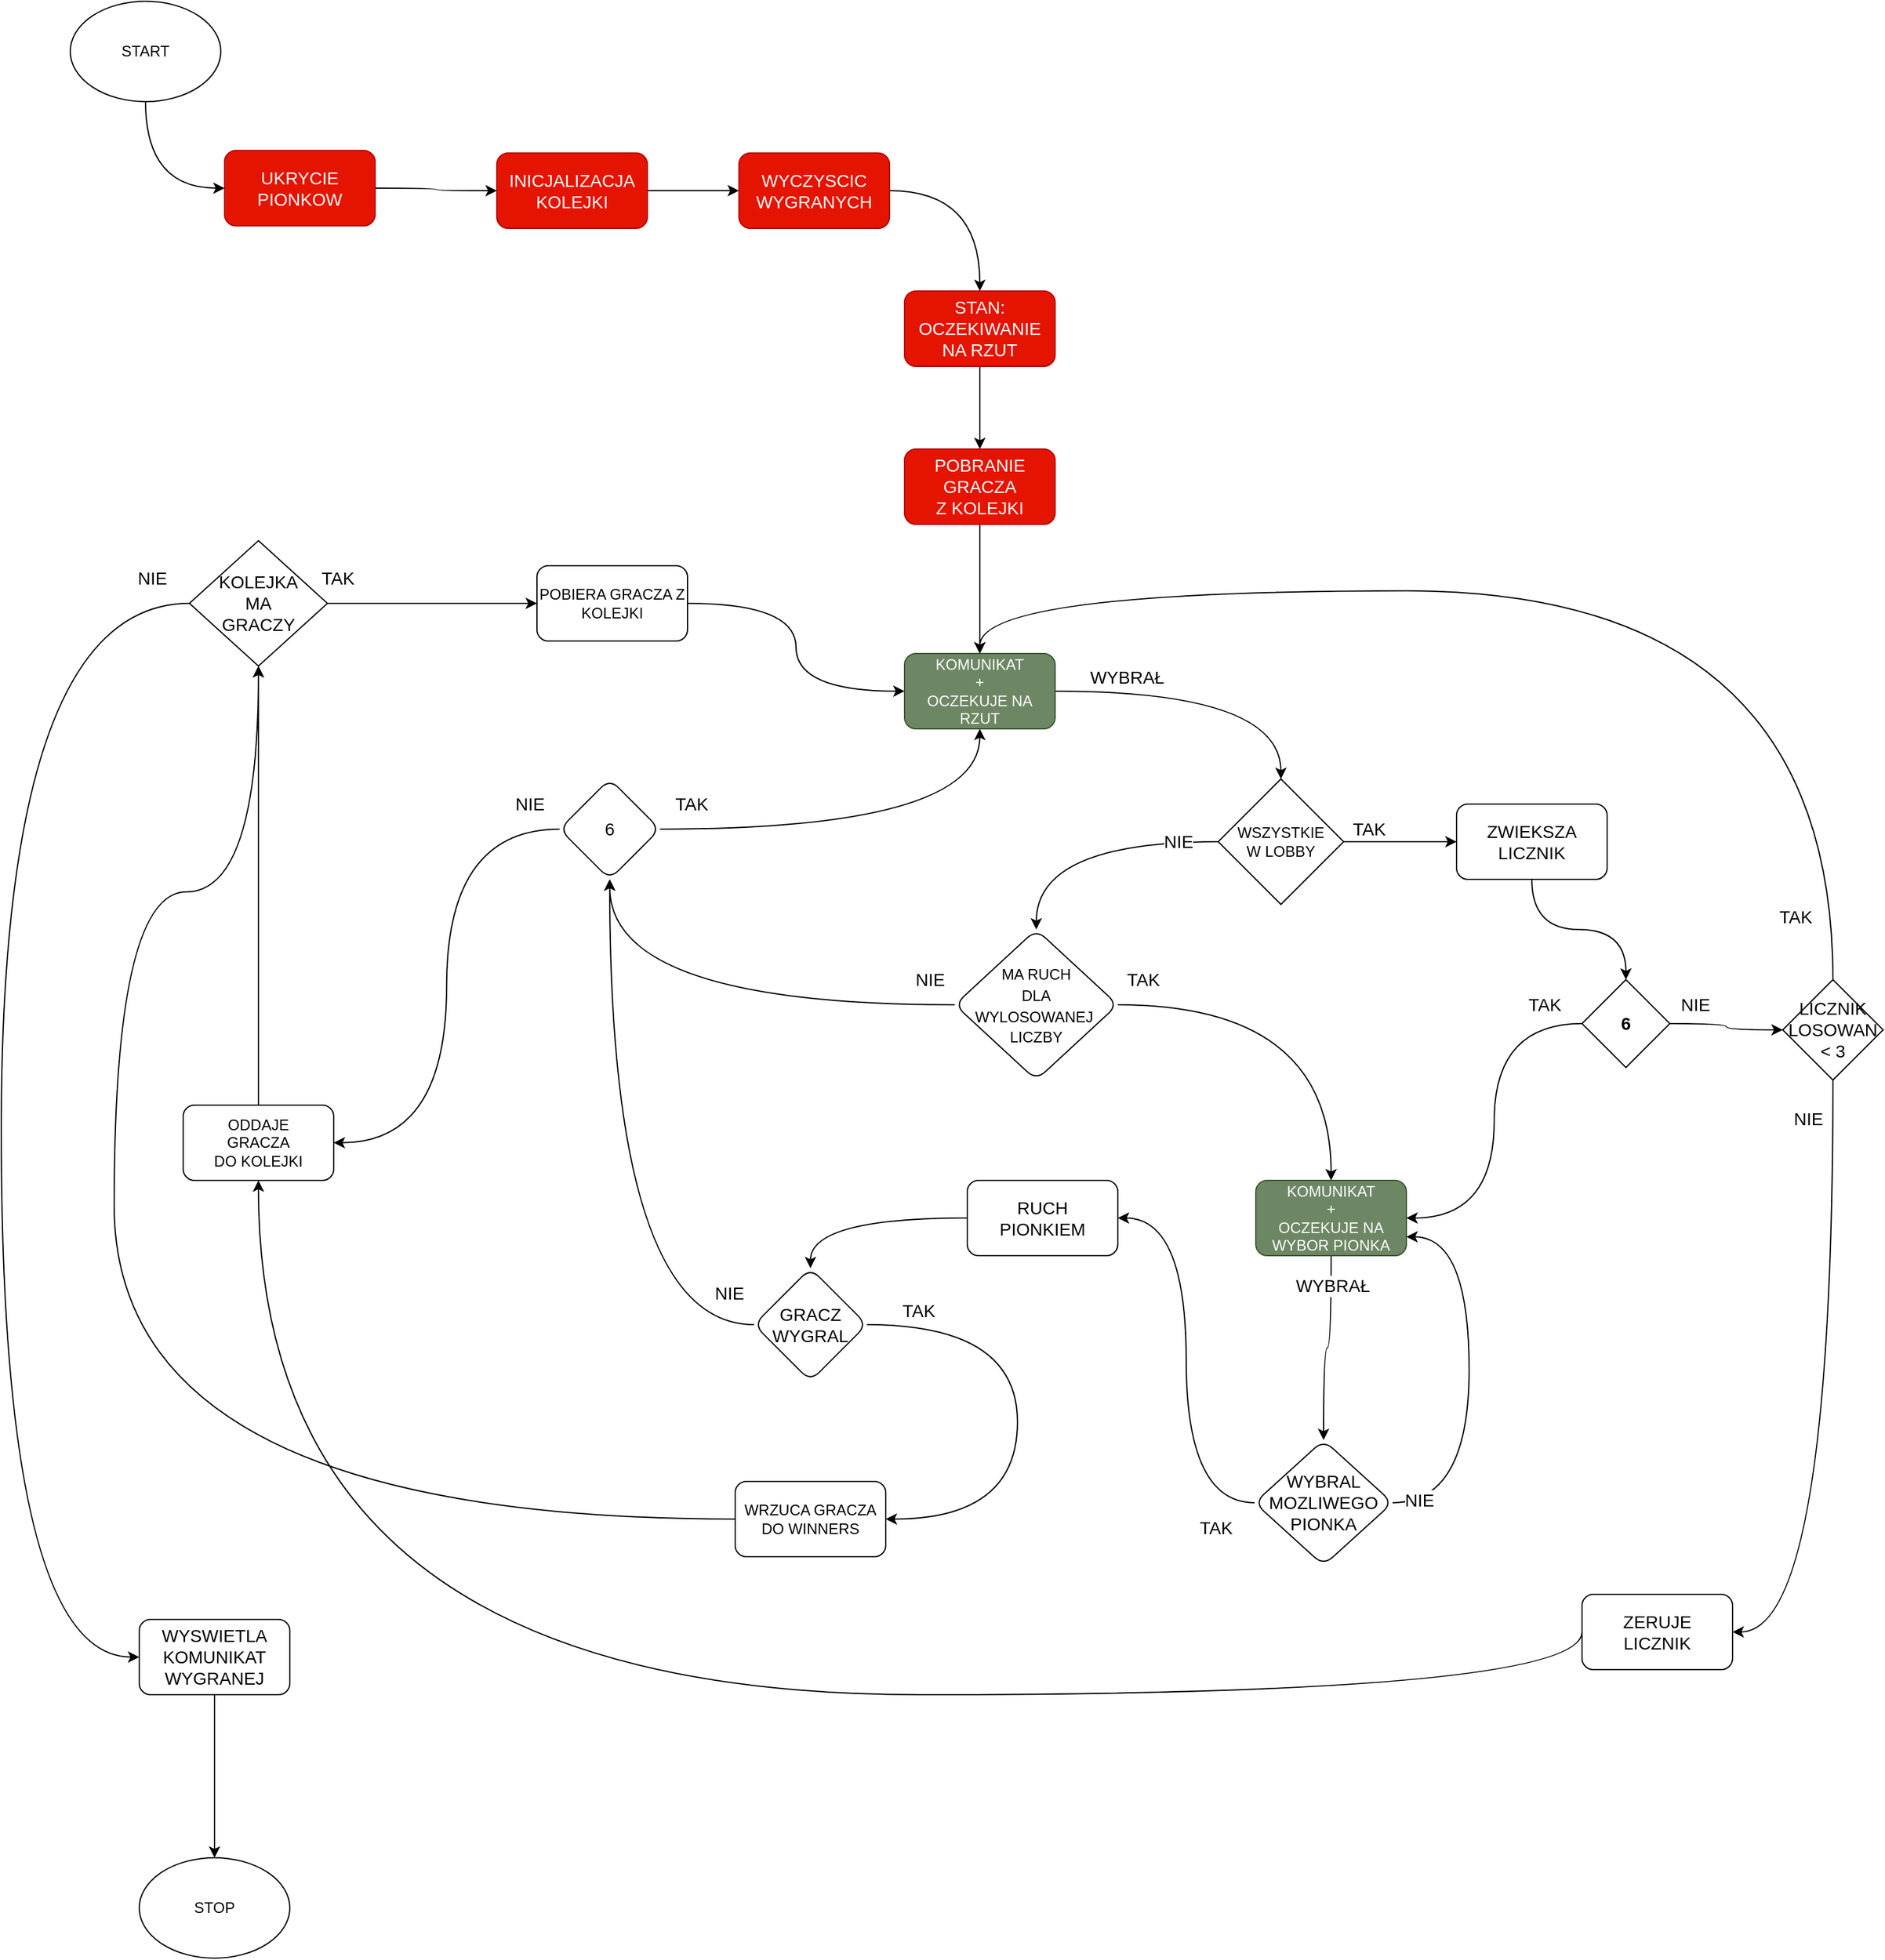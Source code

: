 <mxfile version="18.0.0" type="device"><diagram id="OaZuuu0PDLAizZHK3Mn6" name="Page-1"><mxGraphModel dx="2426" dy="2152" grid="0" gridSize="10" guides="1" tooltips="1" connect="1" arrows="1" fold="1" page="1" pageScale="1" pageWidth="1169" pageHeight="827" math="0" shadow="0"><root><mxCell id="0"/><mxCell id="1" parent="0"/><mxCell id="O50o0LI0VoFWeIi6i8BO-5" style="edgeStyle=orthogonalEdgeStyle;rounded=0;orthogonalLoop=1;jettySize=auto;html=1;exitX=0.5;exitY=1;exitDx=0;exitDy=0;curved=1;entryX=0;entryY=0.5;entryDx=0;entryDy=0;" edge="1" parent="1" source="O50o0LI0VoFWeIi6i8BO-1" target="O50o0LI0VoFWeIi6i8BO-89"><mxGeometry relative="1" as="geometry"/></mxCell><mxCell id="O50o0LI0VoFWeIi6i8BO-1" value="START" style="ellipse;whiteSpace=wrap;html=1;" vertex="1" parent="1"><mxGeometry x="115" y="-190" width="120" height="80" as="geometry"/></mxCell><mxCell id="O50o0LI0VoFWeIi6i8BO-2" value="STOP" style="ellipse;whiteSpace=wrap;html=1;" vertex="1" parent="1"><mxGeometry x="170" y="1290" width="120" height="80" as="geometry"/></mxCell><mxCell id="O50o0LI0VoFWeIi6i8BO-11" style="edgeStyle=orthogonalEdgeStyle;curved=1;rounded=0;orthogonalLoop=1;jettySize=auto;html=1;exitX=1;exitY=0.5;exitDx=0;exitDy=0;entryX=0;entryY=0.5;entryDx=0;entryDy=0;" edge="1" parent="1" source="O50o0LI0VoFWeIi6i8BO-3" target="O50o0LI0VoFWeIi6i8BO-6"><mxGeometry relative="1" as="geometry"/></mxCell><mxCell id="O50o0LI0VoFWeIi6i8BO-3" value="POBIERA GRACZA Z KOLEJKI" style="rounded=1;whiteSpace=wrap;html=1;" vertex="1" parent="1"><mxGeometry x="487" y="260" width="120" height="60" as="geometry"/></mxCell><mxCell id="O50o0LI0VoFWeIi6i8BO-70" style="edgeStyle=orthogonalEdgeStyle;curved=1;rounded=0;orthogonalLoop=1;jettySize=auto;html=1;exitX=0;exitY=0.5;exitDx=0;exitDy=0;entryX=1;entryY=0.5;entryDx=0;entryDy=0;fontSize=14;" edge="1" parent="1" source="O50o0LI0VoFWeIi6i8BO-72" target="O50o0LI0VoFWeIi6i8BO-69"><mxGeometry relative="1" as="geometry"/></mxCell><mxCell id="O50o0LI0VoFWeIi6i8BO-82" value="TAK" style="edgeLabel;html=1;align=center;verticalAlign=middle;resizable=0;points=[];fontSize=14;" vertex="1" connectable="0" parent="O50o0LI0VoFWeIi6i8BO-70"><mxGeometry x="-0.851" y="-5" relative="1" as="geometry"><mxPoint x="-6" y="25" as="offset"/></mxGeometry></mxCell><mxCell id="O50o0LI0VoFWeIi6i8BO-73" style="edgeStyle=orthogonalEdgeStyle;curved=1;rounded=0;orthogonalLoop=1;jettySize=auto;html=1;exitX=0.5;exitY=1;exitDx=0;exitDy=0;fontSize=14;" edge="1" parent="1" source="O50o0LI0VoFWeIi6i8BO-4" target="O50o0LI0VoFWeIi6i8BO-72"><mxGeometry relative="1" as="geometry"/></mxCell><mxCell id="O50o0LI0VoFWeIi6i8BO-85" value="WYBRAŁ" style="edgeLabel;html=1;align=center;verticalAlign=middle;resizable=0;points=[];fontSize=14;" vertex="1" connectable="0" parent="O50o0LI0VoFWeIi6i8BO-73"><mxGeometry x="-0.689" y="1" relative="1" as="geometry"><mxPoint as="offset"/></mxGeometry></mxCell><mxCell id="O50o0LI0VoFWeIi6i8BO-4" value="KOMUNIKAT&lt;br&gt;+&lt;br&gt;OCZEKUJE NA WYBOR PIONKA" style="rounded=1;whiteSpace=wrap;html=1;fillColor=#6d8764;fontColor=#ffffff;strokeColor=#3A5431;" vertex="1" parent="1"><mxGeometry x="1060" y="750" width="120" height="60" as="geometry"/></mxCell><mxCell id="O50o0LI0VoFWeIi6i8BO-47" style="edgeStyle=orthogonalEdgeStyle;curved=1;rounded=0;orthogonalLoop=1;jettySize=auto;html=1;exitX=0.5;exitY=0;exitDx=0;exitDy=0;entryX=0.5;entryY=1;entryDx=0;entryDy=0;fontSize=14;" edge="1" parent="1" source="O50o0LI0VoFWeIi6i8BO-12" target="O50o0LI0VoFWeIi6i8BO-36"><mxGeometry relative="1" as="geometry"/></mxCell><mxCell id="O50o0LI0VoFWeIi6i8BO-12" value="ODDAJE&lt;br&gt;GRACZA&lt;br&gt;DO KOLEJKI" style="rounded=1;whiteSpace=wrap;html=1;" vertex="1" parent="1"><mxGeometry x="205" y="690" width="120" height="60" as="geometry"/></mxCell><mxCell id="O50o0LI0VoFWeIi6i8BO-79" style="edgeStyle=orthogonalEdgeStyle;curved=1;rounded=0;orthogonalLoop=1;jettySize=auto;html=1;exitX=0;exitY=0.5;exitDx=0;exitDy=0;entryX=0.5;entryY=1;entryDx=0;entryDy=0;fontSize=14;" edge="1" parent="1" source="O50o0LI0VoFWeIi6i8BO-13" target="O50o0LI0VoFWeIi6i8BO-36"><mxGeometry relative="1" as="geometry"><Array as="points"><mxPoint x="150" y="1020"/><mxPoint x="150" y="520"/><mxPoint x="265" y="520"/></Array></mxGeometry></mxCell><mxCell id="O50o0LI0VoFWeIi6i8BO-13" value="WRZUCA GRACZA DO WINNERS" style="rounded=1;whiteSpace=wrap;html=1;" vertex="1" parent="1"><mxGeometry x="645" y="990" width="120" height="60" as="geometry"/></mxCell><mxCell id="O50o0LI0VoFWeIi6i8BO-19" style="edgeStyle=orthogonalEdgeStyle;curved=1;rounded=0;orthogonalLoop=1;jettySize=auto;html=1;exitX=1;exitY=0.5;exitDx=0;exitDy=0;" edge="1" parent="1" source="O50o0LI0VoFWeIi6i8BO-6" target="O50o0LI0VoFWeIi6i8BO-20"><mxGeometry relative="1" as="geometry"/></mxCell><mxCell id="O50o0LI0VoFWeIi6i8BO-84" value="WYBRAŁ" style="edgeLabel;html=1;align=center;verticalAlign=middle;resizable=0;points=[];fontSize=14;" vertex="1" connectable="0" parent="O50o0LI0VoFWeIi6i8BO-19"><mxGeometry x="-0.709" relative="1" as="geometry"><mxPoint x="20" y="-11" as="offset"/></mxGeometry></mxCell><mxCell id="O50o0LI0VoFWeIi6i8BO-6" value="KOMUNIKAT&lt;br&gt;+&lt;br&gt;OCZEKUJE NA RZUT" style="rounded=1;whiteSpace=wrap;html=1;fillColor=#6d8764;fontColor=#ffffff;strokeColor=#3A5431;" vertex="1" parent="1"><mxGeometry x="780" y="330" width="120" height="60" as="geometry"/></mxCell><mxCell id="O50o0LI0VoFWeIi6i8BO-44" style="edgeStyle=orthogonalEdgeStyle;curved=1;rounded=0;orthogonalLoop=1;jettySize=auto;html=1;exitX=1;exitY=0.5;exitDx=0;exitDy=0;entryX=0;entryY=0.5;entryDx=0;entryDy=0;fontSize=14;" edge="1" parent="1" source="O50o0LI0VoFWeIi6i8BO-20" target="O50o0LI0VoFWeIi6i8BO-27"><mxGeometry relative="1" as="geometry"/></mxCell><mxCell id="O50o0LI0VoFWeIi6i8BO-45" value="TAK" style="edgeLabel;html=1;align=center;verticalAlign=middle;resizable=0;points=[];fontSize=14;" vertex="1" connectable="0" parent="O50o0LI0VoFWeIi6i8BO-44"><mxGeometry x="-0.44" y="-11" relative="1" as="geometry"><mxPoint x="-5" y="-21" as="offset"/></mxGeometry></mxCell><mxCell id="O50o0LI0VoFWeIi6i8BO-51" style="edgeStyle=orthogonalEdgeStyle;curved=1;rounded=0;orthogonalLoop=1;jettySize=auto;html=1;exitX=0;exitY=0.5;exitDx=0;exitDy=0;fontSize=14;entryX=0.5;entryY=0;entryDx=0;entryDy=0;" edge="1" parent="1" source="O50o0LI0VoFWeIi6i8BO-20" target="O50o0LI0VoFWeIi6i8BO-63"><mxGeometry relative="1" as="geometry"><mxPoint x="900" y="610" as="targetPoint"/></mxGeometry></mxCell><mxCell id="O50o0LI0VoFWeIi6i8BO-56" value="NIE" style="edgeLabel;html=1;align=center;verticalAlign=middle;resizable=0;points=[];fontSize=14;" vertex="1" connectable="0" parent="O50o0LI0VoFWeIi6i8BO-51"><mxGeometry x="-0.704" relative="1" as="geometry"><mxPoint as="offset"/></mxGeometry></mxCell><mxCell id="O50o0LI0VoFWeIi6i8BO-20" value="WSZYSTKIE&lt;br&gt;W LOBBY" style="rhombus;whiteSpace=wrap;html=1;" vertex="1" parent="1"><mxGeometry x="1030" y="430" width="100" height="100" as="geometry"/></mxCell><mxCell id="O50o0LI0VoFWeIi6i8BO-30" style="edgeStyle=orthogonalEdgeStyle;curved=1;rounded=0;orthogonalLoop=1;jettySize=auto;html=1;exitX=1;exitY=0.5;exitDx=0;exitDy=0;entryX=0;entryY=0.5;entryDx=0;entryDy=0;fontSize=14;" edge="1" parent="1" source="O50o0LI0VoFWeIi6i8BO-21" target="O50o0LI0VoFWeIi6i8BO-26"><mxGeometry relative="1" as="geometry"/></mxCell><mxCell id="O50o0LI0VoFWeIi6i8BO-31" value="NIE" style="edgeLabel;html=1;align=center;verticalAlign=middle;resizable=0;points=[];fontSize=14;" vertex="1" connectable="0" parent="O50o0LI0VoFWeIi6i8BO-30"><mxGeometry x="-0.26" y="-2" relative="1" as="geometry"><mxPoint x="-15" y="-17" as="offset"/></mxGeometry></mxCell><mxCell id="O50o0LI0VoFWeIi6i8BO-52" style="edgeStyle=orthogonalEdgeStyle;curved=1;rounded=0;orthogonalLoop=1;jettySize=auto;html=1;exitX=0;exitY=0.5;exitDx=0;exitDy=0;entryX=1;entryY=0.5;entryDx=0;entryDy=0;fontSize=14;" edge="1" parent="1" source="O50o0LI0VoFWeIi6i8BO-21" target="O50o0LI0VoFWeIi6i8BO-4"><mxGeometry relative="1" as="geometry"><Array as="points"><mxPoint x="1250" y="625"/><mxPoint x="1250" y="780"/></Array></mxGeometry></mxCell><mxCell id="O50o0LI0VoFWeIi6i8BO-53" value="TAK" style="edgeLabel;html=1;align=center;verticalAlign=middle;resizable=0;points=[];fontSize=14;" vertex="1" connectable="0" parent="O50o0LI0VoFWeIi6i8BO-52"><mxGeometry x="-0.893" y="2" relative="1" as="geometry"><mxPoint x="-14" y="-17" as="offset"/></mxGeometry></mxCell><mxCell id="O50o0LI0VoFWeIi6i8BO-21" value="&lt;b&gt;&lt;font style=&quot;font-size: 14px;&quot;&gt;6&lt;/font&gt;&lt;/b&gt;" style="rhombus;whiteSpace=wrap;html=1;" vertex="1" parent="1"><mxGeometry x="1320" y="590" width="70" height="70" as="geometry"/></mxCell><mxCell id="O50o0LI0VoFWeIi6i8BO-32" style="edgeStyle=orthogonalEdgeStyle;curved=1;rounded=0;orthogonalLoop=1;jettySize=auto;html=1;exitX=0.5;exitY=0;exitDx=0;exitDy=0;fontSize=14;" edge="1" parent="1" source="O50o0LI0VoFWeIi6i8BO-26" target="O50o0LI0VoFWeIi6i8BO-6"><mxGeometry relative="1" as="geometry"><Array as="points"><mxPoint x="1520" y="280"/><mxPoint x="840" y="280"/></Array></mxGeometry></mxCell><mxCell id="O50o0LI0VoFWeIi6i8BO-33" value="TAK" style="edgeLabel;html=1;align=center;verticalAlign=middle;resizable=0;points=[];fontSize=14;" vertex="1" connectable="0" parent="O50o0LI0VoFWeIi6i8BO-32"><mxGeometry x="-0.944" y="-1" relative="1" as="geometry"><mxPoint x="-31" y="-21" as="offset"/></mxGeometry></mxCell><mxCell id="O50o0LI0VoFWeIi6i8BO-58" style="edgeStyle=orthogonalEdgeStyle;curved=1;rounded=0;orthogonalLoop=1;jettySize=auto;html=1;exitX=0.5;exitY=1;exitDx=0;exitDy=0;entryX=1;entryY=0.5;entryDx=0;entryDy=0;fontSize=14;" edge="1" parent="1" source="O50o0LI0VoFWeIi6i8BO-26" target="O50o0LI0VoFWeIi6i8BO-46"><mxGeometry relative="1" as="geometry"/></mxCell><mxCell id="O50o0LI0VoFWeIi6i8BO-59" value="NIE" style="edgeLabel;html=1;align=center;verticalAlign=middle;resizable=0;points=[];fontSize=14;" vertex="1" connectable="0" parent="O50o0LI0VoFWeIi6i8BO-58"><mxGeometry x="-0.822" y="-4" relative="1" as="geometry"><mxPoint x="-16" y="-16" as="offset"/></mxGeometry></mxCell><mxCell id="O50o0LI0VoFWeIi6i8BO-26" value="LICZNIK&lt;br&gt;LOSOWAN&lt;br&gt;&amp;lt; 3" style="rhombus;whiteSpace=wrap;html=1;fontSize=14;" vertex="1" parent="1"><mxGeometry x="1480" y="590" width="80" height="80" as="geometry"/></mxCell><mxCell id="O50o0LI0VoFWeIi6i8BO-57" style="edgeStyle=orthogonalEdgeStyle;curved=1;rounded=0;orthogonalLoop=1;jettySize=auto;html=1;exitX=0.5;exitY=1;exitDx=0;exitDy=0;fontSize=14;" edge="1" parent="1" source="O50o0LI0VoFWeIi6i8BO-27" target="O50o0LI0VoFWeIi6i8BO-21"><mxGeometry relative="1" as="geometry"/></mxCell><mxCell id="O50o0LI0VoFWeIi6i8BO-27" value="ZWIEKSZA LICZNIK" style="rounded=1;whiteSpace=wrap;html=1;fontSize=14;" vertex="1" parent="1"><mxGeometry x="1220" y="450" width="120" height="60" as="geometry"/></mxCell><mxCell id="O50o0LI0VoFWeIi6i8BO-37" style="edgeStyle=orthogonalEdgeStyle;curved=1;rounded=0;orthogonalLoop=1;jettySize=auto;html=1;exitX=1;exitY=0.5;exitDx=0;exitDy=0;entryX=0;entryY=0.5;entryDx=0;entryDy=0;fontSize=14;" edge="1" parent="1" source="O50o0LI0VoFWeIi6i8BO-36" target="O50o0LI0VoFWeIi6i8BO-3"><mxGeometry relative="1" as="geometry"/></mxCell><mxCell id="O50o0LI0VoFWeIi6i8BO-38" value="TAK" style="edgeLabel;html=1;align=center;verticalAlign=middle;resizable=0;points=[];fontSize=14;" vertex="1" connectable="0" parent="O50o0LI0VoFWeIi6i8BO-37"><mxGeometry x="-0.79" y="1" relative="1" as="geometry"><mxPoint x="-10" y="-19" as="offset"/></mxGeometry></mxCell><mxCell id="O50o0LI0VoFWeIi6i8BO-48" style="edgeStyle=orthogonalEdgeStyle;curved=1;rounded=0;orthogonalLoop=1;jettySize=auto;html=1;exitX=0;exitY=0.5;exitDx=0;exitDy=0;entryX=0;entryY=0.5;entryDx=0;entryDy=0;fontSize=14;" edge="1" parent="1" source="O50o0LI0VoFWeIi6i8BO-36" target="O50o0LI0VoFWeIi6i8BO-39"><mxGeometry relative="1" as="geometry"><Array as="points"><mxPoint x="60" y="290"/><mxPoint x="60" y="1130"/></Array></mxGeometry></mxCell><mxCell id="O50o0LI0VoFWeIi6i8BO-49" value="NIE" style="edgeLabel;html=1;align=center;verticalAlign=middle;resizable=0;points=[];fontSize=14;" vertex="1" connectable="0" parent="O50o0LI0VoFWeIi6i8BO-48"><mxGeometry x="-0.869" y="30" relative="1" as="geometry"><mxPoint x="42" y="-50" as="offset"/></mxGeometry></mxCell><mxCell id="O50o0LI0VoFWeIi6i8BO-36" value="KOLEJKA&lt;br&gt;MA&lt;br&gt;GRACZY" style="rhombus;whiteSpace=wrap;html=1;fontSize=14;" vertex="1" parent="1"><mxGeometry x="210" y="240" width="110" height="100" as="geometry"/></mxCell><mxCell id="O50o0LI0VoFWeIi6i8BO-42" style="edgeStyle=orthogonalEdgeStyle;curved=1;rounded=0;orthogonalLoop=1;jettySize=auto;html=1;exitX=0.5;exitY=1;exitDx=0;exitDy=0;fontSize=14;" edge="1" parent="1" source="O50o0LI0VoFWeIi6i8BO-39" target="O50o0LI0VoFWeIi6i8BO-2"><mxGeometry relative="1" as="geometry"/></mxCell><mxCell id="O50o0LI0VoFWeIi6i8BO-39" value="WYSWIETLA&lt;br&gt;KOMUNIKAT WYGRANEJ" style="rounded=1;whiteSpace=wrap;html=1;fontSize=14;" vertex="1" parent="1"><mxGeometry x="170" y="1100" width="120" height="60" as="geometry"/></mxCell><mxCell id="O50o0LI0VoFWeIi6i8BO-60" style="edgeStyle=orthogonalEdgeStyle;curved=1;rounded=0;orthogonalLoop=1;jettySize=auto;html=1;exitX=0;exitY=0.5;exitDx=0;exitDy=0;entryX=0.5;entryY=1;entryDx=0;entryDy=0;fontSize=14;" edge="1" parent="1" source="O50o0LI0VoFWeIi6i8BO-46" target="O50o0LI0VoFWeIi6i8BO-12"><mxGeometry relative="1" as="geometry"><Array as="points"><mxPoint x="1320" y="1160"/><mxPoint x="265" y="1160"/></Array></mxGeometry></mxCell><mxCell id="O50o0LI0VoFWeIi6i8BO-46" value="ZERUJE&lt;br&gt;LICZNIK" style="rounded=1;whiteSpace=wrap;html=1;fontSize=14;" vertex="1" parent="1"><mxGeometry x="1320" y="1080" width="120" height="60" as="geometry"/></mxCell><mxCell id="O50o0LI0VoFWeIi6i8BO-62" style="edgeStyle=orthogonalEdgeStyle;curved=1;rounded=0;orthogonalLoop=1;jettySize=auto;html=1;exitX=1;exitY=0.5;exitDx=0;exitDy=0;entryX=0.5;entryY=0;entryDx=0;entryDy=0;fontSize=14;" edge="1" parent="1" source="O50o0LI0VoFWeIi6i8BO-63" target="O50o0LI0VoFWeIi6i8BO-4"><mxGeometry relative="1" as="geometry"><mxPoint x="900" y="610" as="sourcePoint"/></mxGeometry></mxCell><mxCell id="O50o0LI0VoFWeIi6i8BO-64" value="TAK" style="edgeLabel;html=1;align=center;verticalAlign=middle;resizable=0;points=[];fontSize=14;" vertex="1" connectable="0" parent="O50o0LI0VoFWeIi6i8BO-62"><mxGeometry x="-0.506" y="-11" relative="1" as="geometry"><mxPoint x="-57" y="-31" as="offset"/></mxGeometry></mxCell><mxCell id="O50o0LI0VoFWeIi6i8BO-55" style="edgeStyle=orthogonalEdgeStyle;curved=1;rounded=0;orthogonalLoop=1;jettySize=auto;html=1;exitX=1;exitY=0.5;exitDx=0;exitDy=0;entryX=0.5;entryY=1;entryDx=0;entryDy=0;fontSize=14;" edge="1" parent="1" source="O50o0LI0VoFWeIi6i8BO-54" target="O50o0LI0VoFWeIi6i8BO-6"><mxGeometry relative="1" as="geometry"/></mxCell><mxCell id="O50o0LI0VoFWeIi6i8BO-61" value="TAK" style="edgeLabel;html=1;align=center;verticalAlign=middle;resizable=0;points=[];fontSize=14;" vertex="1" connectable="0" parent="O50o0LI0VoFWeIi6i8BO-55"><mxGeometry x="-0.764" y="4" relative="1" as="geometry"><mxPoint x="-15" y="-16" as="offset"/></mxGeometry></mxCell><mxCell id="O50o0LI0VoFWeIi6i8BO-67" style="edgeStyle=orthogonalEdgeStyle;curved=1;rounded=0;orthogonalLoop=1;jettySize=auto;html=1;exitX=0;exitY=0.5;exitDx=0;exitDy=0;entryX=1;entryY=0.5;entryDx=0;entryDy=0;fontSize=14;" edge="1" parent="1" source="O50o0LI0VoFWeIi6i8BO-54" target="O50o0LI0VoFWeIi6i8BO-12"><mxGeometry relative="1" as="geometry"/></mxCell><mxCell id="O50o0LI0VoFWeIi6i8BO-68" value="NIE" style="edgeLabel;html=1;align=center;verticalAlign=middle;resizable=0;points=[];fontSize=14;" vertex="1" connectable="0" parent="O50o0LI0VoFWeIi6i8BO-67"><mxGeometry x="-0.889" y="2" relative="1" as="geometry"><mxPoint y="-22" as="offset"/></mxGeometry></mxCell><mxCell id="O50o0LI0VoFWeIi6i8BO-54" value="6" style="rhombus;whiteSpace=wrap;html=1;rounded=1;glass=0;fontSize=14;" vertex="1" parent="1"><mxGeometry x="505" y="430" width="80" height="80" as="geometry"/></mxCell><mxCell id="O50o0LI0VoFWeIi6i8BO-65" style="edgeStyle=orthogonalEdgeStyle;curved=1;rounded=0;orthogonalLoop=1;jettySize=auto;html=1;exitX=0;exitY=0.5;exitDx=0;exitDy=0;entryX=0.5;entryY=1;entryDx=0;entryDy=0;fontSize=14;" edge="1" parent="1" source="O50o0LI0VoFWeIi6i8BO-63" target="O50o0LI0VoFWeIi6i8BO-54"><mxGeometry relative="1" as="geometry"/></mxCell><mxCell id="O50o0LI0VoFWeIi6i8BO-66" value="NIE" style="edgeLabel;html=1;align=center;verticalAlign=middle;resizable=0;points=[];fontSize=14;" vertex="1" connectable="0" parent="O50o0LI0VoFWeIi6i8BO-65"><mxGeometry x="-0.819" y="2" relative="1" as="geometry"><mxPoint x="14" y="-22" as="offset"/></mxGeometry></mxCell><mxCell id="O50o0LI0VoFWeIi6i8BO-63" value="&lt;span style=&quot;font-size: 12px;&quot;&gt;MA RUCH&lt;/span&gt;&lt;br style=&quot;font-size: 12px;&quot;&gt;&lt;span style=&quot;font-size: 12px;&quot;&gt;DLA&lt;/span&gt;&lt;br style=&quot;font-size: 12px;&quot;&gt;&lt;span style=&quot;font-size: 12px;&quot;&gt;WYLOSOWANEJ&amp;nbsp;&lt;/span&gt;&lt;br style=&quot;font-size: 12px;&quot;&gt;&lt;span style=&quot;font-size: 12px;&quot;&gt;LICZBY&lt;/span&gt;" style="rhombus;whiteSpace=wrap;html=1;rounded=1;glass=0;fontSize=14;" vertex="1" parent="1"><mxGeometry x="820" y="550" width="130" height="120" as="geometry"/></mxCell><mxCell id="O50o0LI0VoFWeIi6i8BO-76" style="edgeStyle=orthogonalEdgeStyle;curved=1;rounded=0;orthogonalLoop=1;jettySize=auto;html=1;exitX=0;exitY=0.5;exitDx=0;exitDy=0;entryX=0.5;entryY=0;entryDx=0;entryDy=0;fontSize=14;" edge="1" parent="1" source="O50o0LI0VoFWeIi6i8BO-69" target="O50o0LI0VoFWeIi6i8BO-71"><mxGeometry relative="1" as="geometry"/></mxCell><mxCell id="O50o0LI0VoFWeIi6i8BO-69" value="RUCH&lt;br&gt;PIONKIEM" style="rounded=1;whiteSpace=wrap;html=1;glass=0;fontSize=14;" vertex="1" parent="1"><mxGeometry x="830" y="750" width="120" height="60" as="geometry"/></mxCell><mxCell id="O50o0LI0VoFWeIi6i8BO-77" style="edgeStyle=orthogonalEdgeStyle;curved=1;rounded=0;orthogonalLoop=1;jettySize=auto;html=1;exitX=1;exitY=0.5;exitDx=0;exitDy=0;fontSize=14;entryX=1;entryY=0.5;entryDx=0;entryDy=0;" edge="1" parent="1" source="O50o0LI0VoFWeIi6i8BO-71" target="O50o0LI0VoFWeIi6i8BO-13"><mxGeometry relative="1" as="geometry"><Array as="points"><mxPoint x="870" y="865"/><mxPoint x="870" y="1020"/></Array></mxGeometry></mxCell><mxCell id="O50o0LI0VoFWeIi6i8BO-78" value="TAK" style="edgeLabel;html=1;align=center;verticalAlign=middle;resizable=0;points=[];fontSize=14;" vertex="1" connectable="0" parent="O50o0LI0VoFWeIi6i8BO-77"><mxGeometry x="-0.651" y="-2" relative="1" as="geometry"><mxPoint x="-26" y="-13" as="offset"/></mxGeometry></mxCell><mxCell id="O50o0LI0VoFWeIi6i8BO-80" style="edgeStyle=orthogonalEdgeStyle;curved=1;rounded=0;orthogonalLoop=1;jettySize=auto;html=1;exitX=0;exitY=0.5;exitDx=0;exitDy=0;entryX=0.5;entryY=1;entryDx=0;entryDy=0;fontSize=14;" edge="1" parent="1" source="O50o0LI0VoFWeIi6i8BO-71" target="O50o0LI0VoFWeIi6i8BO-54"><mxGeometry relative="1" as="geometry"/></mxCell><mxCell id="O50o0LI0VoFWeIi6i8BO-81" value="NIE" style="edgeLabel;html=1;align=center;verticalAlign=middle;resizable=0;points=[];fontSize=14;" vertex="1" connectable="0" parent="O50o0LI0VoFWeIi6i8BO-80"><mxGeometry x="-0.898" y="-8" relative="1" as="geometry"><mxPoint x="4" y="-17" as="offset"/></mxGeometry></mxCell><mxCell id="O50o0LI0VoFWeIi6i8BO-71" value="GRACZ&lt;br&gt;WYGRAL" style="rhombus;whiteSpace=wrap;html=1;rounded=1;glass=0;fontSize=14;" vertex="1" parent="1"><mxGeometry x="660" y="820" width="90" height="90" as="geometry"/></mxCell><mxCell id="O50o0LI0VoFWeIi6i8BO-74" style="edgeStyle=orthogonalEdgeStyle;curved=1;rounded=0;orthogonalLoop=1;jettySize=auto;html=1;exitX=1;exitY=0.5;exitDx=0;exitDy=0;entryX=1;entryY=0.75;entryDx=0;entryDy=0;fontSize=14;" edge="1" parent="1" source="O50o0LI0VoFWeIi6i8BO-72" target="O50o0LI0VoFWeIi6i8BO-4"><mxGeometry relative="1" as="geometry"><Array as="points"><mxPoint x="1230" y="1007"/><mxPoint x="1230" y="795"/></Array></mxGeometry></mxCell><mxCell id="O50o0LI0VoFWeIi6i8BO-75" value="NIE" style="edgeLabel;html=1;align=center;verticalAlign=middle;resizable=0;points=[];fontSize=14;" vertex="1" connectable="0" parent="O50o0LI0VoFWeIi6i8BO-74"><mxGeometry x="-0.391" y="11" relative="1" as="geometry"><mxPoint x="-29" y="35" as="offset"/></mxGeometry></mxCell><mxCell id="O50o0LI0VoFWeIi6i8BO-72" value="WYBRAL&lt;br&gt;MOZLIWEGO&lt;br&gt;PIONKA" style="rhombus;whiteSpace=wrap;html=1;rounded=1;glass=0;fontSize=14;" vertex="1" parent="1"><mxGeometry x="1059" y="957" width="110" height="100" as="geometry"/></mxCell><mxCell id="O50o0LI0VoFWeIi6i8BO-88" style="edgeStyle=orthogonalEdgeStyle;curved=1;rounded=0;orthogonalLoop=1;jettySize=auto;html=1;exitX=1;exitY=0.5;exitDx=0;exitDy=0;entryX=0;entryY=0.5;entryDx=0;entryDy=0;fontSize=14;" edge="1" parent="1" source="O50o0LI0VoFWeIi6i8BO-86" target="O50o0LI0VoFWeIi6i8BO-87"><mxGeometry relative="1" as="geometry"/></mxCell><mxCell id="O50o0LI0VoFWeIi6i8BO-86" value="INICJALIZACJA KOLEJKI" style="rounded=1;whiteSpace=wrap;html=1;glass=0;fontSize=14;fillColor=#e51400;fontColor=#ffffff;strokeColor=#B20000;" vertex="1" parent="1"><mxGeometry x="455" y="-69" width="120" height="60" as="geometry"/></mxCell><mxCell id="O50o0LI0VoFWeIi6i8BO-92" style="edgeStyle=orthogonalEdgeStyle;curved=1;rounded=0;orthogonalLoop=1;jettySize=auto;html=1;exitX=1;exitY=0.5;exitDx=0;exitDy=0;entryX=0.5;entryY=0;entryDx=0;entryDy=0;fontSize=14;" edge="1" parent="1" source="O50o0LI0VoFWeIi6i8BO-87" target="O50o0LI0VoFWeIi6i8BO-91"><mxGeometry relative="1" as="geometry"/></mxCell><mxCell id="O50o0LI0VoFWeIi6i8BO-87" value="WYCZYSCIC&lt;br&gt;WYGRANYCH" style="rounded=1;whiteSpace=wrap;html=1;glass=0;fontSize=14;fillColor=#e51400;fontColor=#ffffff;strokeColor=#B20000;" vertex="1" parent="1"><mxGeometry x="648" y="-69" width="120" height="60" as="geometry"/></mxCell><mxCell id="O50o0LI0VoFWeIi6i8BO-90" style="edgeStyle=orthogonalEdgeStyle;curved=1;rounded=0;orthogonalLoop=1;jettySize=auto;html=1;exitX=1;exitY=0.5;exitDx=0;exitDy=0;entryX=0;entryY=0.5;entryDx=0;entryDy=0;fontSize=14;" edge="1" parent="1" source="O50o0LI0VoFWeIi6i8BO-89" target="O50o0LI0VoFWeIi6i8BO-86"><mxGeometry relative="1" as="geometry"/></mxCell><mxCell id="O50o0LI0VoFWeIi6i8BO-89" value="UKRYCIE&lt;br&gt;PIONKOW" style="rounded=1;whiteSpace=wrap;html=1;glass=0;fontSize=14;fillColor=#e51400;fontColor=#ffffff;strokeColor=#B20000;" vertex="1" parent="1"><mxGeometry x="238" y="-71" width="120" height="60" as="geometry"/></mxCell><mxCell id="O50o0LI0VoFWeIi6i8BO-94" style="edgeStyle=orthogonalEdgeStyle;curved=1;rounded=0;orthogonalLoop=1;jettySize=auto;html=1;exitX=0.5;exitY=1;exitDx=0;exitDy=0;entryX=0.5;entryY=0;entryDx=0;entryDy=0;fontSize=14;" edge="1" parent="1" source="O50o0LI0VoFWeIi6i8BO-91" target="O50o0LI0VoFWeIi6i8BO-93"><mxGeometry relative="1" as="geometry"/></mxCell><mxCell id="O50o0LI0VoFWeIi6i8BO-91" value="STAN:&lt;br&gt;OCZEKIWANIE NA RZUT" style="rounded=1;whiteSpace=wrap;html=1;glass=0;fontSize=14;fillColor=#e51400;fontColor=#ffffff;strokeColor=#B20000;" vertex="1" parent="1"><mxGeometry x="780" y="41" width="120" height="60" as="geometry"/></mxCell><mxCell id="O50o0LI0VoFWeIi6i8BO-95" style="edgeStyle=orthogonalEdgeStyle;curved=1;rounded=0;orthogonalLoop=1;jettySize=auto;html=1;exitX=0.5;exitY=1;exitDx=0;exitDy=0;entryX=0.5;entryY=0;entryDx=0;entryDy=0;fontSize=14;" edge="1" parent="1" source="O50o0LI0VoFWeIi6i8BO-93" target="O50o0LI0VoFWeIi6i8BO-6"><mxGeometry relative="1" as="geometry"/></mxCell><mxCell id="O50o0LI0VoFWeIi6i8BO-93" value="POBRANIE&lt;br&gt;GRACZA&lt;br&gt;Z KOLEJKI" style="rounded=1;whiteSpace=wrap;html=1;glass=0;fontSize=14;fillColor=#e51400;fontColor=#ffffff;strokeColor=#B20000;" vertex="1" parent="1"><mxGeometry x="780" y="167" width="120" height="60" as="geometry"/></mxCell></root></mxGraphModel></diagram></mxfile>